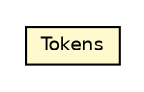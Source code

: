 #!/usr/local/bin/dot
#
# Class diagram 
# Generated by UmlGraph version 4.6 (http://www.spinellis.gr/sw/umlgraph)
#

digraph G {
	edge [fontname="Helvetica",fontsize=10,labelfontname="Helvetica",labelfontsize=10];
	node [fontname="Helvetica",fontsize=10,shape=plaintext];
	// br.net.meditec.client.inject.Tokens
	c5554 [label=<<table border="0" cellborder="1" cellspacing="0" cellpadding="2" port="p" bgcolor="lemonChiffon" href="./Tokens.html">
		<tr><td><table border="0" cellspacing="0" cellpadding="1">
			<tr><td> Tokens </td></tr>
		</table></td></tr>
		</table>>, fontname="Helvetica", fontcolor="black", fontsize=9.0];
}

